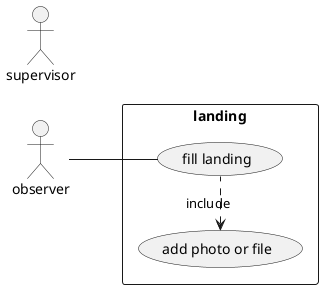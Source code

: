@startuml
left to right direction
skinparam packageStyle rectangle

actor observer
actor supervisor

rectangle landing {
  observer -- (fill landing)
  (add photo or file) <. (fill landing) : include
}
@enduml
